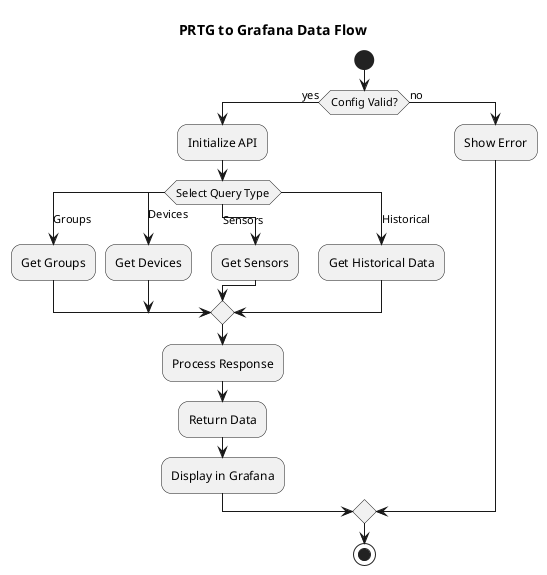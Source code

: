@startuml Prtg_Flow
title PRTG to Grafana Data Flow

skinparam backgroundColor white
skinparam roundcorner 20

start
if (Config Valid?) then (yes)
    :Initialize API;
    switch (Select Query Type)
    case (Groups)
        :Get Groups;
    case (Devices)
        :Get Devices;
    case (Sensors)
        :Get Sensors;
    case (Historical)
        :Get Historical Data;
    endswitch
    :Process Response;
    :Return Data;
    :Display in Grafana;
else (no)
    :Show Error;
endif
stop

@enduml